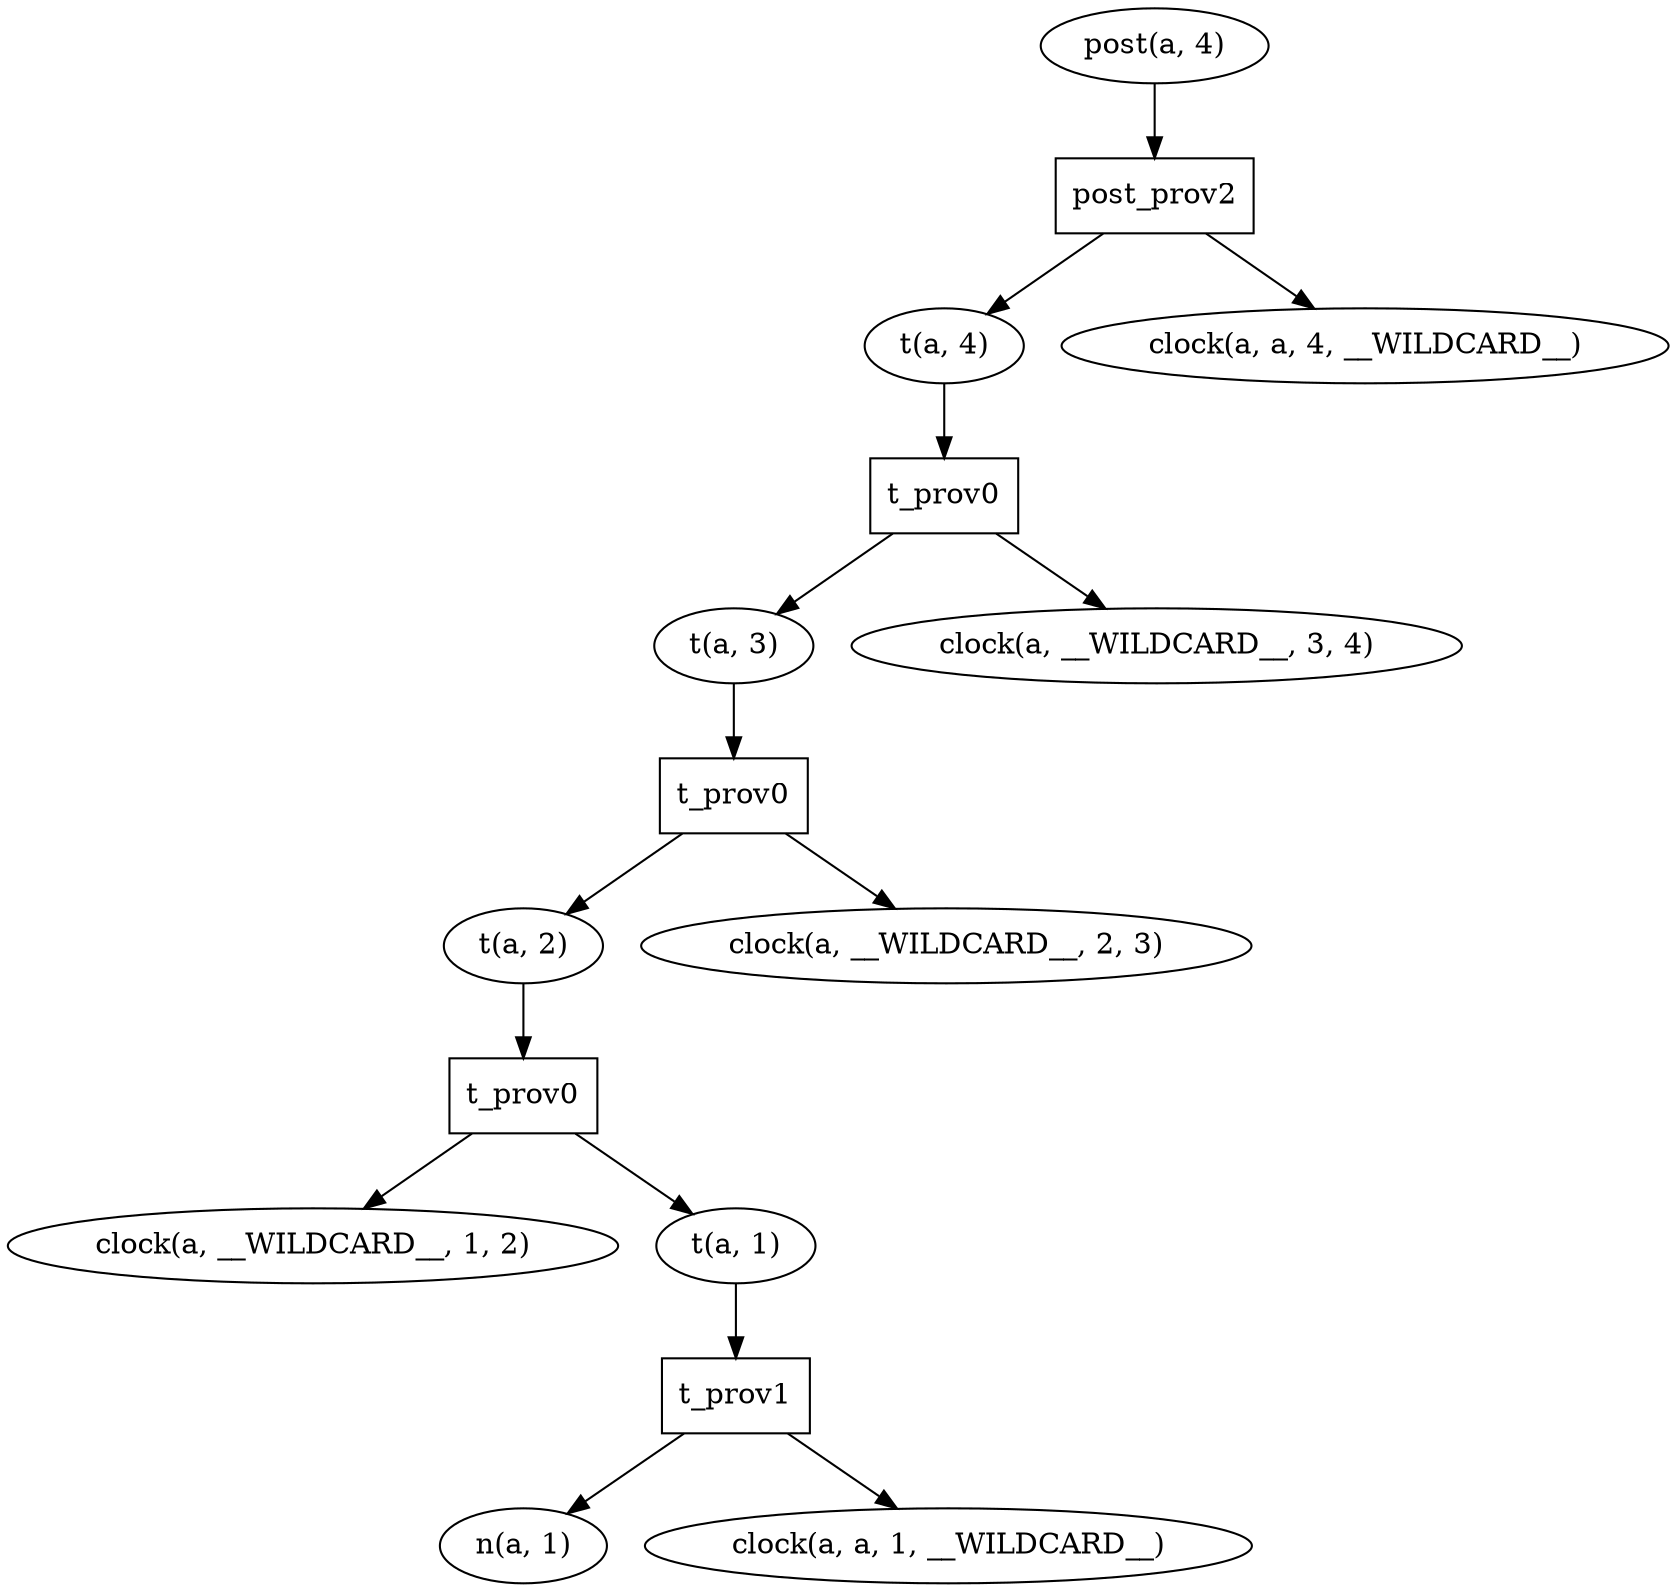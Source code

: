 digraph dataflow {
    {rank="same"; goal10}
    
    rule0 -> goal0 [color="black"];
    goal3 [label="clock(a, __WILDCARD__, 1, 2)",style="filled",fontcolor="black",color="black",fillcolor="white"];
    rule2 -> goal4 [color="black"];
    rule3 [label="t_prov0",shape="rect",fontcolor="black",color="black",fillcolor="white"];
    goal2 [label="t(a, 1)",style="filled",fontcolor="black",color="black",fillcolor="white"];
    goal6 -> rule2 [color="black"];
    goal4 [label="t(a, 2)",style="filled",fontcolor="black",color="black",fillcolor="white"];
    rule0 [label="t_prov1",shape="rect",fontcolor="black",color="black",fillcolor="white"];
    goal10 -> rule4 [color="black"];
    goal10 [label="post(a, 4)",style="filled",fontcolor="black",color="black",fillcolor="white"];
    goal8 -> rule3 [color="black"];
    goal4 -> rule1 [color="black"];
    rule1 [label="t_prov0",shape="rect",fontcolor="black",color="black",fillcolor="white"];
    goal8 [label="t(a, 4)",style="filled",fontcolor="black",color="black",fillcolor="white"];
    goal1 [label="clock(a, a, 1, __WILDCARD__)",style="filled",fontcolor="black",color="black",fillcolor="white"];
    rule2 [label="t_prov0",shape="rect",fontcolor="black",color="black",fillcolor="white"];
    rule4 [label="post_prov2",shape="rect",fontcolor="black",color="black",fillcolor="white"];
    goal6 [label="t(a, 3)",style="filled",fontcolor="black",color="black",fillcolor="white"];
    rule4 -> goal8 [color="black"];
    rule1 -> goal2 [color="black"];
    goal2 -> rule0 [color="black"];
    rule0 -> goal1 [color="black"];
    goal0 [label="n(a, 1)",style="filled",fontcolor="black",color="black",fillcolor="white"];
    rule2 -> goal5 [color="black"];
    goal7 [label="clock(a, __WILDCARD__, 3, 4)",style="filled",fontcolor="black",color="black",fillcolor="white"];
    rule1 -> goal3 [color="black"];
    goal5 [label="clock(a, __WILDCARD__, 2, 3)",style="filled",fontcolor="black",color="black",fillcolor="white"];
    rule4 -> goal9 [color="black"];
    goal9 [label="clock(a, a, 4, __WILDCARD__)",style="filled",fontcolor="black",color="black",fillcolor="white"];
    rule3 -> goal7 [color="black"];
    rule3 -> goal6 [color="black"];
}